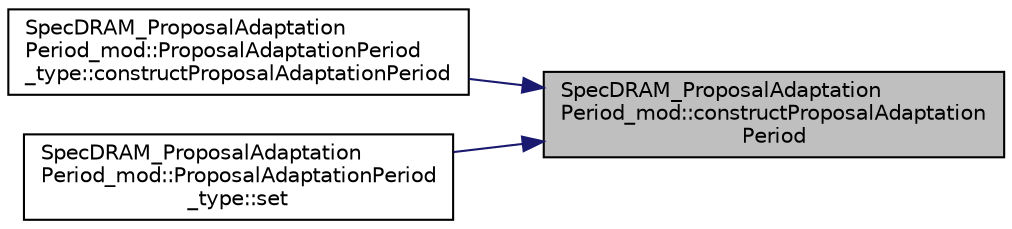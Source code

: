 digraph "SpecDRAM_ProposalAdaptationPeriod_mod::constructProposalAdaptationPeriod"
{
 // LATEX_PDF_SIZE
  edge [fontname="Helvetica",fontsize="10",labelfontname="Helvetica",labelfontsize="10"];
  node [fontname="Helvetica",fontsize="10",shape=record];
  rankdir="RL";
  Node1 [label="SpecDRAM_ProposalAdaptation\lPeriod_mod::constructProposalAdaptation\lPeriod",height=0.2,width=0.4,color="black", fillcolor="grey75", style="filled", fontcolor="black",tooltip=" "];
  Node1 -> Node2 [dir="back",color="midnightblue",fontsize="10",style="solid"];
  Node2 [label="SpecDRAM_ProposalAdaptation\lPeriod_mod::ProposalAdaptationPeriod\l_type::constructProposalAdaptationPeriod",height=0.2,width=0.4,color="black", fillcolor="white", style="filled",URL="$structSpecDRAM__ProposalAdaptationPeriod__mod_1_1ProposalAdaptationPeriod__type.html#a09c4fe85a58b5ed4b39c07322ac17669",tooltip=" "];
  Node1 -> Node3 [dir="back",color="midnightblue",fontsize="10",style="solid"];
  Node3 [label="SpecDRAM_ProposalAdaptation\lPeriod_mod::ProposalAdaptationPeriod\l_type::set",height=0.2,width=0.4,color="black", fillcolor="white", style="filled",URL="$structSpecDRAM__ProposalAdaptationPeriod__mod_1_1ProposalAdaptationPeriod__type.html#abc5e6937ae704dd47eda9e98b864cdf3",tooltip=" "];
}
